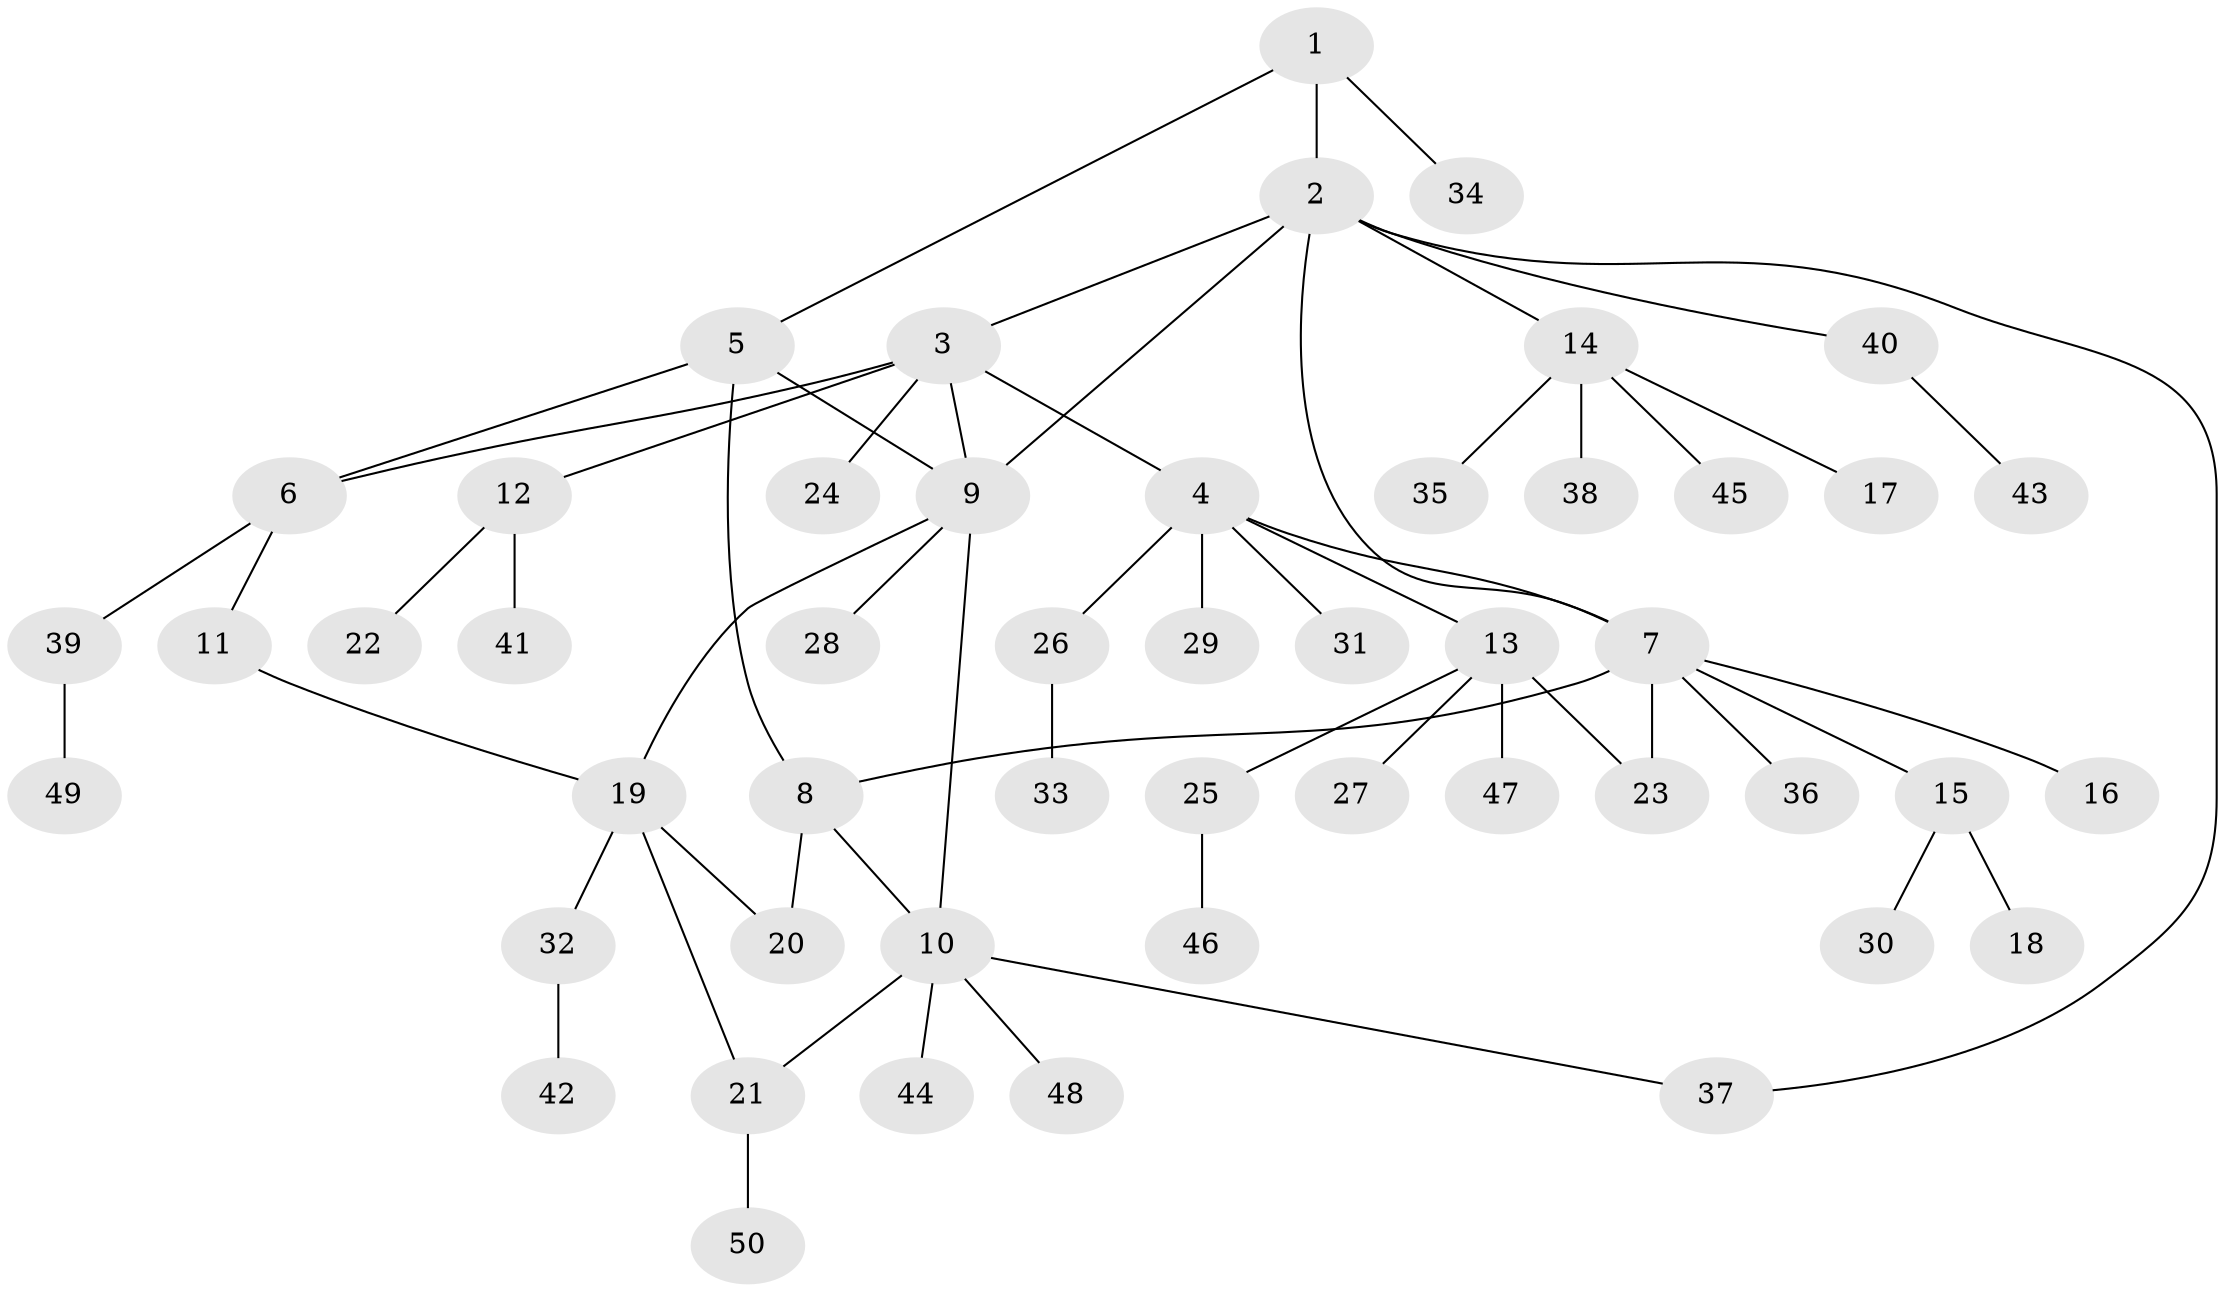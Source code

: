 // coarse degree distribution, {3: 0.02857142857142857, 7: 0.02857142857142857, 6: 0.05714285714285714, 4: 0.08571428571428572, 5: 0.14285714285714285, 2: 0.22857142857142856, 1: 0.42857142857142855}
// Generated by graph-tools (version 1.1) at 2025/37/03/04/25 23:37:35]
// undirected, 50 vertices, 60 edges
graph export_dot {
  node [color=gray90,style=filled];
  1;
  2;
  3;
  4;
  5;
  6;
  7;
  8;
  9;
  10;
  11;
  12;
  13;
  14;
  15;
  16;
  17;
  18;
  19;
  20;
  21;
  22;
  23;
  24;
  25;
  26;
  27;
  28;
  29;
  30;
  31;
  32;
  33;
  34;
  35;
  36;
  37;
  38;
  39;
  40;
  41;
  42;
  43;
  44;
  45;
  46;
  47;
  48;
  49;
  50;
  1 -- 2;
  1 -- 5;
  1 -- 34;
  2 -- 3;
  2 -- 7;
  2 -- 9;
  2 -- 14;
  2 -- 37;
  2 -- 40;
  3 -- 4;
  3 -- 6;
  3 -- 9;
  3 -- 12;
  3 -- 24;
  4 -- 7;
  4 -- 13;
  4 -- 26;
  4 -- 29;
  4 -- 31;
  5 -- 6;
  5 -- 8;
  5 -- 9;
  6 -- 11;
  6 -- 39;
  7 -- 8;
  7 -- 15;
  7 -- 16;
  7 -- 23;
  7 -- 36;
  8 -- 10;
  8 -- 20;
  9 -- 10;
  9 -- 19;
  9 -- 28;
  10 -- 21;
  10 -- 37;
  10 -- 44;
  10 -- 48;
  11 -- 19;
  12 -- 22;
  12 -- 41;
  13 -- 23;
  13 -- 25;
  13 -- 27;
  13 -- 47;
  14 -- 17;
  14 -- 35;
  14 -- 38;
  14 -- 45;
  15 -- 18;
  15 -- 30;
  19 -- 20;
  19 -- 21;
  19 -- 32;
  21 -- 50;
  25 -- 46;
  26 -- 33;
  32 -- 42;
  39 -- 49;
  40 -- 43;
}
